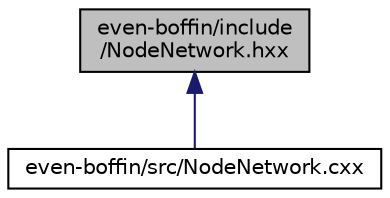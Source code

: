 digraph "even-boffin/include/NodeNetwork.hxx"
{
  edge [fontname="Helvetica",fontsize="10",labelfontname="Helvetica",labelfontsize="10"];
  node [fontname="Helvetica",fontsize="10",shape=record];
  Node1 [label="even-boffin/include\l/NodeNetwork.hxx",height=0.2,width=0.4,color="black", fillcolor="grey75", style="filled", fontcolor="black"];
  Node1 -> Node2 [dir="back",color="midnightblue",fontsize="10",style="solid",fontname="Helvetica"];
  Node2 [label="even-boffin/src/NodeNetwork.cxx",height=0.2,width=0.4,color="black", fillcolor="white", style="filled",URL="$_node_network_8cxx.html"];
}
